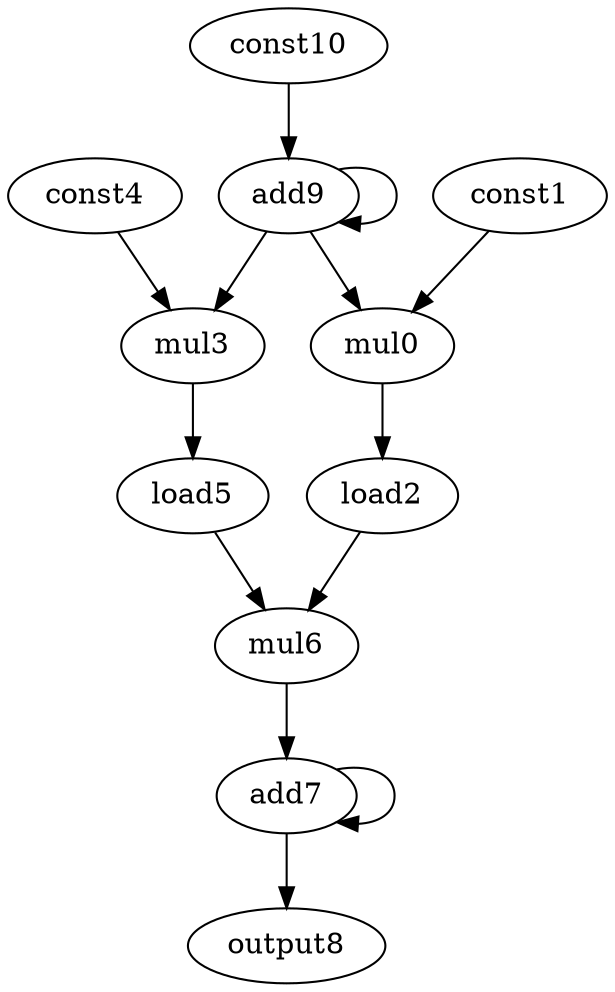 digraph G {
mul0[opcode=mul];
const1[opcode=const];
load2[opcode=load];
mul3[opcode=mul];
const4[opcode=const];
load5[opcode=load];
mul6[opcode=mul];
add7[opcode=add];
output8[opcode=output];
add9[opcode=add];
const10[opcode=const];
load2->mul6[operand=1]; //load->mul
load5->mul6[operand=0]; //load->mul
mul6->add7[operand=0]; //mul->add
add7->output8[operand=0]; //add->output
add7->add7[operand=1]; //add->add
add9->mul0[operand=1]; //add->gep_mul
add9->mul3[operand=1]; //add->gep_mul
add9->add9[operand=0]; //add->add
const1->mul0[operand=0]; //gep_const->gep_mul
mul0->load2[operand=0]; //gep_mul->load
const4->mul3[operand=0]; //gep_const->gep_mul
mul3->load5[operand=0]; //gep_mul->load
const10->add9[operand=1]; //const->add
}
